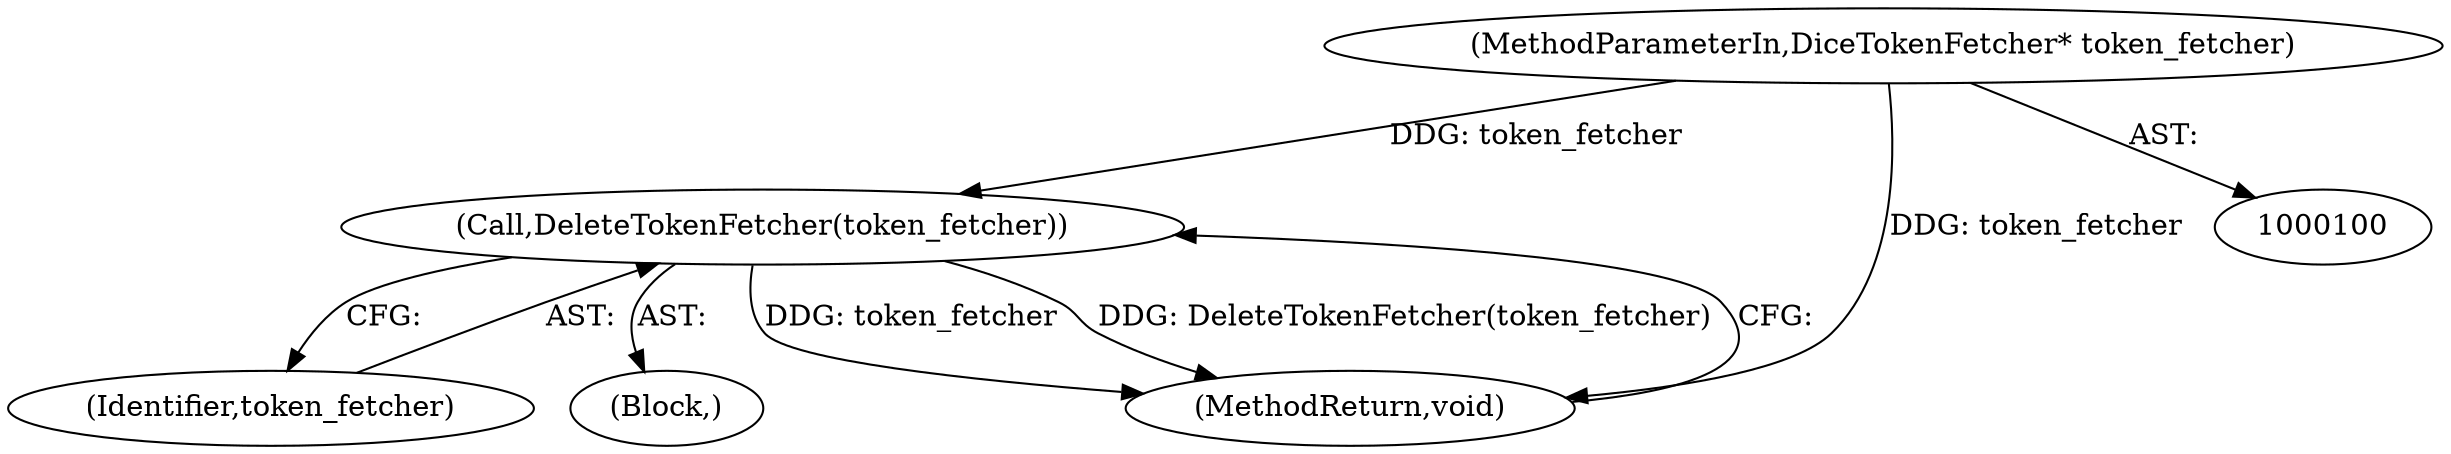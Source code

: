 digraph "0_Chrome_282f53ffdc3b1902da86f6a0791af736837efbf8@pointer" {
"1000150" [label="(Call,DeleteTokenFetcher(token_fetcher))"];
"1000101" [label="(MethodParameterIn,DiceTokenFetcher* token_fetcher)"];
"1000101" [label="(MethodParameterIn,DiceTokenFetcher* token_fetcher)"];
"1000150" [label="(Call,DeleteTokenFetcher(token_fetcher))"];
"1000151" [label="(Identifier,token_fetcher)"];
"1000104" [label="(Block,)"];
"1000152" [label="(MethodReturn,void)"];
"1000150" -> "1000104"  [label="AST: "];
"1000150" -> "1000151"  [label="CFG: "];
"1000151" -> "1000150"  [label="AST: "];
"1000152" -> "1000150"  [label="CFG: "];
"1000150" -> "1000152"  [label="DDG: token_fetcher"];
"1000150" -> "1000152"  [label="DDG: DeleteTokenFetcher(token_fetcher)"];
"1000101" -> "1000150"  [label="DDG: token_fetcher"];
"1000101" -> "1000100"  [label="AST: "];
"1000101" -> "1000152"  [label="DDG: token_fetcher"];
}
